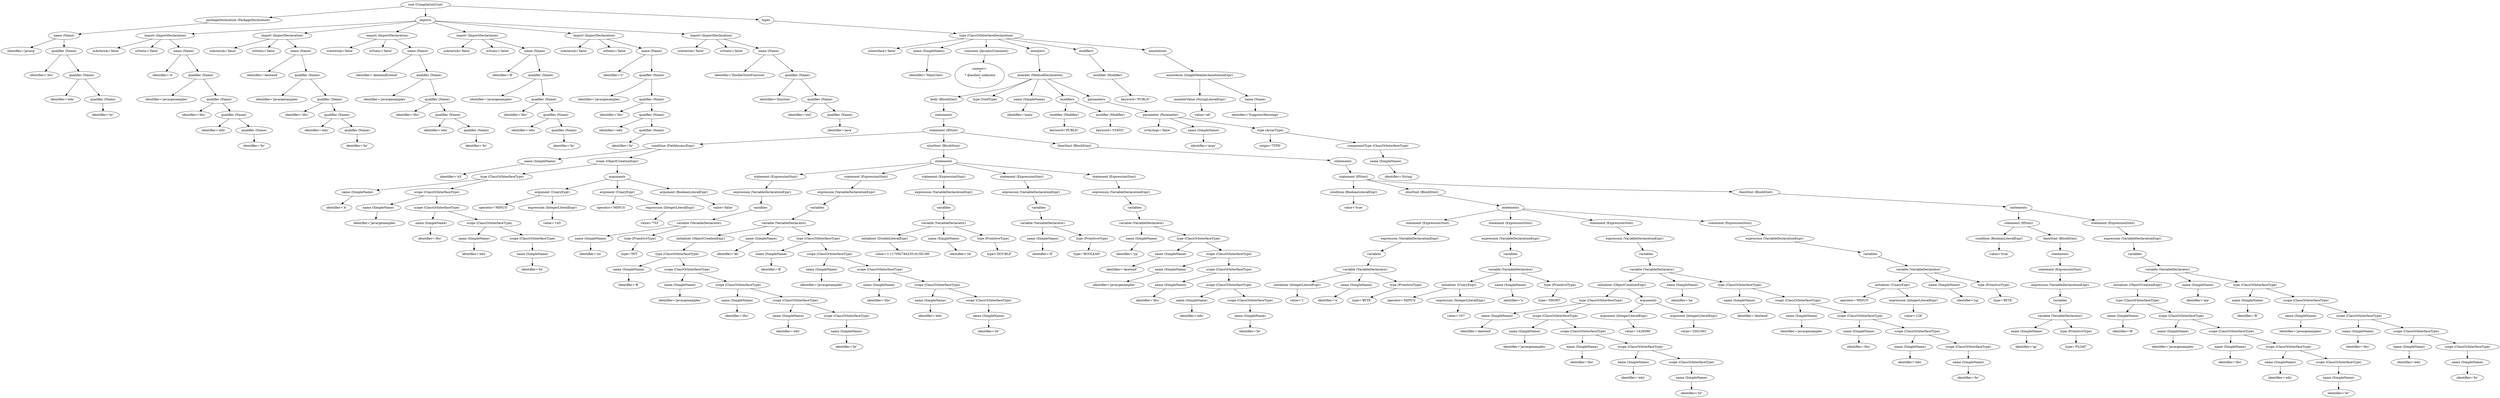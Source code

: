 digraph {
n0 [label="root (CompilationUnit)"];
n1 [label="packageDeclaration (PackageDeclaration)"];
n0 -> n1;
n2 [label="name (Name)"];
n1 -> n2;
n3 [label="identifier='javarg'"];
n2 -> n3;
n4 [label="qualifier (Name)"];
n2 -> n4;
n5 [label="identifier='ifsc'"];
n4 -> n5;
n6 [label="qualifier (Name)"];
n4 -> n6;
n7 [label="identifier='edu'"];
n6 -> n7;
n8 [label="qualifier (Name)"];
n6 -> n8;
n9 [label="identifier='br'"];
n8 -> n9;
n10 [label="imports"];
n0 -> n10;
n11 [label="import (ImportDeclaration)"];
n10 -> n11;
n12 [label="isAsterisk='false'"];
n11 -> n12;
n13 [label="isStatic='false'"];
n11 -> n13;
n14 [label="name (Name)"];
n11 -> n14;
n15 [label="identifier='A'"];
n14 -> n15;
n16 [label="qualifier (Name)"];
n14 -> n16;
n17 [label="identifier='javargexamples'"];
n16 -> n17;
n18 [label="qualifier (Name)"];
n16 -> n18;
n19 [label="identifier='ifsc'"];
n18 -> n19;
n20 [label="qualifier (Name)"];
n18 -> n20;
n21 [label="identifier='edu'"];
n20 -> n21;
n22 [label="qualifier (Name)"];
n20 -> n22;
n23 [label="identifier='br'"];
n22 -> n23;
n24 [label="import (ImportDeclaration)"];
n10 -> n24;
n25 [label="isAsterisk='false'"];
n24 -> n25;
n26 [label="isStatic='false'"];
n24 -> n26;
n27 [label="name (Name)"];
n24 -> n27;
n28 [label="identifier='Aextend'"];
n27 -> n28;
n29 [label="qualifier (Name)"];
n27 -> n29;
n30 [label="identifier='javargexamples'"];
n29 -> n30;
n31 [label="qualifier (Name)"];
n29 -> n31;
n32 [label="identifier='ifsc'"];
n31 -> n32;
n33 [label="qualifier (Name)"];
n31 -> n33;
n34 [label="identifier='edu'"];
n33 -> n34;
n35 [label="qualifier (Name)"];
n33 -> n35;
n36 [label="identifier='br'"];
n35 -> n36;
n37 [label="import (ImportDeclaration)"];
n10 -> n37;
n38 [label="isAsterisk='false'"];
n37 -> n38;
n39 [label="isStatic='false'"];
n37 -> n39;
n40 [label="name (Name)"];
n37 -> n40;
n41 [label="identifier='AextendExtend'"];
n40 -> n41;
n42 [label="qualifier (Name)"];
n40 -> n42;
n43 [label="identifier='javargexamples'"];
n42 -> n43;
n44 [label="qualifier (Name)"];
n42 -> n44;
n45 [label="identifier='ifsc'"];
n44 -> n45;
n46 [label="qualifier (Name)"];
n44 -> n46;
n47 [label="identifier='edu'"];
n46 -> n47;
n48 [label="qualifier (Name)"];
n46 -> n48;
n49 [label="identifier='br'"];
n48 -> n49;
n50 [label="import (ImportDeclaration)"];
n10 -> n50;
n51 [label="isAsterisk='false'"];
n50 -> n51;
n52 [label="isStatic='false'"];
n50 -> n52;
n53 [label="name (Name)"];
n50 -> n53;
n54 [label="identifier='B'"];
n53 -> n54;
n55 [label="qualifier (Name)"];
n53 -> n55;
n56 [label="identifier='javargexamples'"];
n55 -> n56;
n57 [label="qualifier (Name)"];
n55 -> n57;
n58 [label="identifier='ifsc'"];
n57 -> n58;
n59 [label="qualifier (Name)"];
n57 -> n59;
n60 [label="identifier='edu'"];
n59 -> n60;
n61 [label="qualifier (Name)"];
n59 -> n61;
n62 [label="identifier='br'"];
n61 -> n62;
n63 [label="import (ImportDeclaration)"];
n10 -> n63;
n64 [label="isAsterisk='false'"];
n63 -> n64;
n65 [label="isStatic='false'"];
n63 -> n65;
n66 [label="name (Name)"];
n63 -> n66;
n67 [label="identifier='C'"];
n66 -> n67;
n68 [label="qualifier (Name)"];
n66 -> n68;
n69 [label="identifier='javargexamples'"];
n68 -> n69;
n70 [label="qualifier (Name)"];
n68 -> n70;
n71 [label="identifier='ifsc'"];
n70 -> n71;
n72 [label="qualifier (Name)"];
n70 -> n72;
n73 [label="identifier='edu'"];
n72 -> n73;
n74 [label="qualifier (Name)"];
n72 -> n74;
n75 [label="identifier='br'"];
n74 -> n75;
n76 [label="import (ImportDeclaration)"];
n10 -> n76;
n77 [label="isAsterisk='false'"];
n76 -> n77;
n78 [label="isStatic='false'"];
n76 -> n78;
n79 [label="name (Name)"];
n76 -> n79;
n80 [label="identifier='DoubleToIntFunction'"];
n79 -> n80;
n81 [label="qualifier (Name)"];
n79 -> n81;
n82 [label="identifier='function'"];
n81 -> n82;
n83 [label="qualifier (Name)"];
n81 -> n83;
n84 [label="identifier='util'"];
n83 -> n84;
n85 [label="qualifier (Name)"];
n83 -> n85;
n86 [label="identifier='java'"];
n85 -> n86;
n87 [label="types"];
n0 -> n87;
n88 [label="type (ClassOrInterfaceDeclaration)"];
n87 -> n88;
n89 [label="isInterface='false'"];
n88 -> n89;
n90 [label="name (SimpleName)"];
n88 -> n90;
n91 [label="identifier='MainClass'"];
n90 -> n91;
n92 [label="comment (JavadocComment)"];
n88 -> n92;
n93 [label="content='
 *
 * @author unknown
 *
 '"];
n92 -> n93;
n94 [label="members"];
n88 -> n94;
n95 [label="member (MethodDeclaration)"];
n94 -> n95;
n96 [label="body (BlockStmt)"];
n95 -> n96;
n97 [label="statements"];
n96 -> n97;
n98 [label="statement (IfStmt)"];
n97 -> n98;
n99 [label="condition (FieldAccessExpr)"];
n98 -> n99;
n100 [label="name (SimpleName)"];
n99 -> n100;
n101 [label="identifier='a3'"];
n100 -> n101;
n102 [label="scope (ObjectCreationExpr)"];
n99 -> n102;
n103 [label="type (ClassOrInterfaceType)"];
n102 -> n103;
n104 [label="name (SimpleName)"];
n103 -> n104;
n105 [label="identifier='A'"];
n104 -> n105;
n106 [label="scope (ClassOrInterfaceType)"];
n103 -> n106;
n107 [label="name (SimpleName)"];
n106 -> n107;
n108 [label="identifier='javargexamples'"];
n107 -> n108;
n109 [label="scope (ClassOrInterfaceType)"];
n106 -> n109;
n110 [label="name (SimpleName)"];
n109 -> n110;
n111 [label="identifier='ifsc'"];
n110 -> n111;
n112 [label="scope (ClassOrInterfaceType)"];
n109 -> n112;
n113 [label="name (SimpleName)"];
n112 -> n113;
n114 [label="identifier='edu'"];
n113 -> n114;
n115 [label="scope (ClassOrInterfaceType)"];
n112 -> n115;
n116 [label="name (SimpleName)"];
n115 -> n116;
n117 [label="identifier='br'"];
n116 -> n117;
n118 [label="arguments"];
n102 -> n118;
n119 [label="argument (UnaryExpr)"];
n118 -> n119;
n120 [label="operator='MINUS'"];
n119 -> n120;
n121 [label="expression (IntegerLiteralExpr)"];
n119 -> n121;
n122 [label="value='145'"];
n121 -> n122;
n123 [label="argument (UnaryExpr)"];
n118 -> n123;
n124 [label="operator='MINUS'"];
n123 -> n124;
n125 [label="expression (IntegerLiteralExpr)"];
n123 -> n125;
n126 [label="value='753'"];
n125 -> n126;
n127 [label="argument (BooleanLiteralExpr)"];
n118 -> n127;
n128 [label="value='false'"];
n127 -> n128;
n129 [label="elseStmt (BlockStmt)"];
n98 -> n129;
n130 [label="statements"];
n129 -> n130;
n131 [label="statement (ExpressionStmt)"];
n130 -> n131;
n132 [label="expression (VariableDeclarationExpr)"];
n131 -> n132;
n133 [label="variables"];
n132 -> n133;
n134 [label="variable (VariableDeclarator)"];
n133 -> n134;
n135 [label="name (SimpleName)"];
n134 -> n135;
n136 [label="identifier='xn'"];
n135 -> n136;
n137 [label="type (PrimitiveType)"];
n134 -> n137;
n138 [label="type='INT'"];
n137 -> n138;
n139 [label="statement (ExpressionStmt)"];
n130 -> n139;
n140 [label="expression (VariableDeclarationExpr)"];
n139 -> n140;
n141 [label="variables"];
n140 -> n141;
n142 [label="variable (VariableDeclarator)"];
n141 -> n142;
n143 [label="initializer (ObjectCreationExpr)"];
n142 -> n143;
n144 [label="type (ClassOrInterfaceType)"];
n143 -> n144;
n145 [label="name (SimpleName)"];
n144 -> n145;
n146 [label="identifier='B'"];
n145 -> n146;
n147 [label="scope (ClassOrInterfaceType)"];
n144 -> n147;
n148 [label="name (SimpleName)"];
n147 -> n148;
n149 [label="identifier='javargexamples'"];
n148 -> n149;
n150 [label="scope (ClassOrInterfaceType)"];
n147 -> n150;
n151 [label="name (SimpleName)"];
n150 -> n151;
n152 [label="identifier='ifsc'"];
n151 -> n152;
n153 [label="scope (ClassOrInterfaceType)"];
n150 -> n153;
n154 [label="name (SimpleName)"];
n153 -> n154;
n155 [label="identifier='edu'"];
n154 -> n155;
n156 [label="scope (ClassOrInterfaceType)"];
n153 -> n156;
n157 [label="name (SimpleName)"];
n156 -> n157;
n158 [label="identifier='br'"];
n157 -> n158;
n159 [label="name (SimpleName)"];
n142 -> n159;
n160 [label="identifier='kh'"];
n159 -> n160;
n161 [label="type (ClassOrInterfaceType)"];
n142 -> n161;
n162 [label="name (SimpleName)"];
n161 -> n162;
n163 [label="identifier='B'"];
n162 -> n163;
n164 [label="scope (ClassOrInterfaceType)"];
n161 -> n164;
n165 [label="name (SimpleName)"];
n164 -> n165;
n166 [label="identifier='javargexamples'"];
n165 -> n166;
n167 [label="scope (ClassOrInterfaceType)"];
n164 -> n167;
n168 [label="name (SimpleName)"];
n167 -> n168;
n169 [label="identifier='ifsc'"];
n168 -> n169;
n170 [label="scope (ClassOrInterfaceType)"];
n167 -> n170;
n171 [label="name (SimpleName)"];
n170 -> n171;
n172 [label="identifier='edu'"];
n171 -> n172;
n173 [label="scope (ClassOrInterfaceType)"];
n170 -> n173;
n174 [label="name (SimpleName)"];
n173 -> n174;
n175 [label="identifier='br'"];
n174 -> n175;
n176 [label="statement (ExpressionStmt)"];
n130 -> n176;
n177 [label="expression (VariableDeclarationExpr)"];
n176 -> n177;
n178 [label="variables"];
n177 -> n178;
n179 [label="variable (VariableDeclarator)"];
n178 -> n179;
n180 [label="initializer (DoubleLiteralExpr)"];
n179 -> n180;
n181 [label="value='1.1170927842351615E188'"];
n180 -> n181;
n182 [label="name (SimpleName)"];
n179 -> n182;
n183 [label="identifier='cb'"];
n182 -> n183;
n184 [label="type (PrimitiveType)"];
n179 -> n184;
n185 [label="type='DOUBLE'"];
n184 -> n185;
n186 [label="statement (ExpressionStmt)"];
n130 -> n186;
n187 [label="expression (VariableDeclarationExpr)"];
n186 -> n187;
n188 [label="variables"];
n187 -> n188;
n189 [label="variable (VariableDeclarator)"];
n188 -> n189;
n190 [label="name (SimpleName)"];
n189 -> n190;
n191 [label="identifier='lf'"];
n190 -> n191;
n192 [label="type (PrimitiveType)"];
n189 -> n192;
n193 [label="type='BOOLEAN'"];
n192 -> n193;
n194 [label="statement (ExpressionStmt)"];
n130 -> n194;
n195 [label="expression (VariableDeclarationExpr)"];
n194 -> n195;
n196 [label="variables"];
n195 -> n196;
n197 [label="variable (VariableDeclarator)"];
n196 -> n197;
n198 [label="name (SimpleName)"];
n197 -> n198;
n199 [label="identifier='yp'"];
n198 -> n199;
n200 [label="type (ClassOrInterfaceType)"];
n197 -> n200;
n201 [label="name (SimpleName)"];
n200 -> n201;
n202 [label="identifier='Aextend'"];
n201 -> n202;
n203 [label="scope (ClassOrInterfaceType)"];
n200 -> n203;
n204 [label="name (SimpleName)"];
n203 -> n204;
n205 [label="identifier='javargexamples'"];
n204 -> n205;
n206 [label="scope (ClassOrInterfaceType)"];
n203 -> n206;
n207 [label="name (SimpleName)"];
n206 -> n207;
n208 [label="identifier='ifsc'"];
n207 -> n208;
n209 [label="scope (ClassOrInterfaceType)"];
n206 -> n209;
n210 [label="name (SimpleName)"];
n209 -> n210;
n211 [label="identifier='edu'"];
n210 -> n211;
n212 [label="scope (ClassOrInterfaceType)"];
n209 -> n212;
n213 [label="name (SimpleName)"];
n212 -> n213;
n214 [label="identifier='br'"];
n213 -> n214;
n215 [label="thenStmt (BlockStmt)"];
n98 -> n215;
n216 [label="statements"];
n215 -> n216;
n217 [label="statement (IfStmt)"];
n216 -> n217;
n218 [label="condition (BooleanLiteralExpr)"];
n217 -> n218;
n219 [label="value='true'"];
n218 -> n219;
n220 [label="elseStmt (BlockStmt)"];
n217 -> n220;
n221 [label="statements"];
n220 -> n221;
n222 [label="statement (ExpressionStmt)"];
n221 -> n222;
n223 [label="expression (VariableDeclarationExpr)"];
n222 -> n223;
n224 [label="variables"];
n223 -> n224;
n225 [label="variable (VariableDeclarator)"];
n224 -> n225;
n226 [label="initializer (IntegerLiteralExpr)"];
n225 -> n226;
n227 [label="value='1'"];
n226 -> n227;
n228 [label="name (SimpleName)"];
n225 -> n228;
n229 [label="identifier='a'"];
n228 -> n229;
n230 [label="type (PrimitiveType)"];
n225 -> n230;
n231 [label="type='BYTE'"];
n230 -> n231;
n232 [label="statement (ExpressionStmt)"];
n221 -> n232;
n233 [label="expression (VariableDeclarationExpr)"];
n232 -> n233;
n234 [label="variables"];
n233 -> n234;
n235 [label="variable (VariableDeclarator)"];
n234 -> n235;
n236 [label="initializer (UnaryExpr)"];
n235 -> n236;
n237 [label="operator='MINUS'"];
n236 -> n237;
n238 [label="expression (IntegerLiteralExpr)"];
n236 -> n238;
n239 [label="value='107'"];
n238 -> n239;
n240 [label="name (SimpleName)"];
n235 -> n240;
n241 [label="identifier='u'"];
n240 -> n241;
n242 [label="type (PrimitiveType)"];
n235 -> n242;
n243 [label="type='SHORT'"];
n242 -> n243;
n244 [label="statement (ExpressionStmt)"];
n221 -> n244;
n245 [label="expression (VariableDeclarationExpr)"];
n244 -> n245;
n246 [label="variables"];
n245 -> n246;
n247 [label="variable (VariableDeclarator)"];
n246 -> n247;
n248 [label="initializer (ObjectCreationExpr)"];
n247 -> n248;
n249 [label="type (ClassOrInterfaceType)"];
n248 -> n249;
n250 [label="name (SimpleName)"];
n249 -> n250;
n251 [label="identifier='Aextend'"];
n250 -> n251;
n252 [label="scope (ClassOrInterfaceType)"];
n249 -> n252;
n253 [label="name (SimpleName)"];
n252 -> n253;
n254 [label="identifier='javargexamples'"];
n253 -> n254;
n255 [label="scope (ClassOrInterfaceType)"];
n252 -> n255;
n256 [label="name (SimpleName)"];
n255 -> n256;
n257 [label="identifier='ifsc'"];
n256 -> n257;
n258 [label="scope (ClassOrInterfaceType)"];
n255 -> n258;
n259 [label="name (SimpleName)"];
n258 -> n259;
n260 [label="identifier='edu'"];
n259 -> n260;
n261 [label="scope (ClassOrInterfaceType)"];
n258 -> n261;
n262 [label="name (SimpleName)"];
n261 -> n262;
n263 [label="identifier='br'"];
n262 -> n263;
n264 [label="arguments"];
n248 -> n264;
n265 [label="argument (IntegerLiteralExpr)"];
n264 -> n265;
n266 [label="value='1428588'"];
n265 -> n266;
n267 [label="argument (IntegerLiteralExpr)"];
n264 -> n267;
n268 [label="value='2591583'"];
n267 -> n268;
n269 [label="name (SimpleName)"];
n247 -> n269;
n270 [label="identifier='na'"];
n269 -> n270;
n271 [label="type (ClassOrInterfaceType)"];
n247 -> n271;
n272 [label="name (SimpleName)"];
n271 -> n272;
n273 [label="identifier='Aextend'"];
n272 -> n273;
n274 [label="scope (ClassOrInterfaceType)"];
n271 -> n274;
n275 [label="name (SimpleName)"];
n274 -> n275;
n276 [label="identifier='javargexamples'"];
n275 -> n276;
n277 [label="scope (ClassOrInterfaceType)"];
n274 -> n277;
n278 [label="name (SimpleName)"];
n277 -> n278;
n279 [label="identifier='ifsc'"];
n278 -> n279;
n280 [label="scope (ClassOrInterfaceType)"];
n277 -> n280;
n281 [label="name (SimpleName)"];
n280 -> n281;
n282 [label="identifier='edu'"];
n281 -> n282;
n283 [label="scope (ClassOrInterfaceType)"];
n280 -> n283;
n284 [label="name (SimpleName)"];
n283 -> n284;
n285 [label="identifier='br'"];
n284 -> n285;
n286 [label="statement (ExpressionStmt)"];
n221 -> n286;
n287 [label="expression (VariableDeclarationExpr)"];
n286 -> n287;
n288 [label="variables"];
n287 -> n288;
n289 [label="variable (VariableDeclarator)"];
n288 -> n289;
n290 [label="initializer (UnaryExpr)"];
n289 -> n290;
n291 [label="operator='MINUS'"];
n290 -> n291;
n292 [label="expression (IntegerLiteralExpr)"];
n290 -> n292;
n293 [label="value='128'"];
n292 -> n293;
n294 [label="name (SimpleName)"];
n289 -> n294;
n295 [label="identifier='yg'"];
n294 -> n295;
n296 [label="type (PrimitiveType)"];
n289 -> n296;
n297 [label="type='BYTE'"];
n296 -> n297;
n298 [label="thenStmt (BlockStmt)"];
n217 -> n298;
n299 [label="statements"];
n298 -> n299;
n300 [label="statement (IfStmt)"];
n299 -> n300;
n301 [label="condition (BooleanLiteralExpr)"];
n300 -> n301;
n302 [label="value='true'"];
n301 -> n302;
n303 [label="thenStmt (BlockStmt)"];
n300 -> n303;
n304 [label="statements"];
n303 -> n304;
n305 [label="statement (ExpressionStmt)"];
n304 -> n305;
n306 [label="expression (VariableDeclarationExpr)"];
n305 -> n306;
n307 [label="variables"];
n306 -> n307;
n308 [label="variable (VariableDeclarator)"];
n307 -> n308;
n309 [label="name (SimpleName)"];
n308 -> n309;
n310 [label="identifier='qy'"];
n309 -> n310;
n311 [label="type (PrimitiveType)"];
n308 -> n311;
n312 [label="type='FLOAT'"];
n311 -> n312;
n313 [label="statement (ExpressionStmt)"];
n299 -> n313;
n314 [label="expression (VariableDeclarationExpr)"];
n313 -> n314;
n315 [label="variables"];
n314 -> n315;
n316 [label="variable (VariableDeclarator)"];
n315 -> n316;
n317 [label="initializer (ObjectCreationExpr)"];
n316 -> n317;
n318 [label="type (ClassOrInterfaceType)"];
n317 -> n318;
n319 [label="name (SimpleName)"];
n318 -> n319;
n320 [label="identifier='B'"];
n319 -> n320;
n321 [label="scope (ClassOrInterfaceType)"];
n318 -> n321;
n322 [label="name (SimpleName)"];
n321 -> n322;
n323 [label="identifier='javargexamples'"];
n322 -> n323;
n324 [label="scope (ClassOrInterfaceType)"];
n321 -> n324;
n325 [label="name (SimpleName)"];
n324 -> n325;
n326 [label="identifier='ifsc'"];
n325 -> n326;
n327 [label="scope (ClassOrInterfaceType)"];
n324 -> n327;
n328 [label="name (SimpleName)"];
n327 -> n328;
n329 [label="identifier='edu'"];
n328 -> n329;
n330 [label="scope (ClassOrInterfaceType)"];
n327 -> n330;
n331 [label="name (SimpleName)"];
n330 -> n331;
n332 [label="identifier='br'"];
n331 -> n332;
n333 [label="name (SimpleName)"];
n316 -> n333;
n334 [label="identifier='am'"];
n333 -> n334;
n335 [label="type (ClassOrInterfaceType)"];
n316 -> n335;
n336 [label="name (SimpleName)"];
n335 -> n336;
n337 [label="identifier='B'"];
n336 -> n337;
n338 [label="scope (ClassOrInterfaceType)"];
n335 -> n338;
n339 [label="name (SimpleName)"];
n338 -> n339;
n340 [label="identifier='javargexamples'"];
n339 -> n340;
n341 [label="scope (ClassOrInterfaceType)"];
n338 -> n341;
n342 [label="name (SimpleName)"];
n341 -> n342;
n343 [label="identifier='ifsc'"];
n342 -> n343;
n344 [label="scope (ClassOrInterfaceType)"];
n341 -> n344;
n345 [label="name (SimpleName)"];
n344 -> n345;
n346 [label="identifier='edu'"];
n345 -> n346;
n347 [label="scope (ClassOrInterfaceType)"];
n344 -> n347;
n348 [label="name (SimpleName)"];
n347 -> n348;
n349 [label="identifier='br'"];
n348 -> n349;
n350 [label="type (VoidType)"];
n95 -> n350;
n351 [label="name (SimpleName)"];
n95 -> n351;
n352 [label="identifier='main'"];
n351 -> n352;
n353 [label="modifiers"];
n95 -> n353;
n354 [label="modifier (Modifier)"];
n353 -> n354;
n355 [label="keyword='PUBLIC'"];
n354 -> n355;
n356 [label="modifier (Modifier)"];
n353 -> n356;
n357 [label="keyword='STATIC'"];
n356 -> n357;
n358 [label="parameters"];
n95 -> n358;
n359 [label="parameter (Parameter)"];
n358 -> n359;
n360 [label="isVarArgs='false'"];
n359 -> n360;
n361 [label="name (SimpleName)"];
n359 -> n361;
n362 [label="identifier='args'"];
n361 -> n362;
n363 [label="type (ArrayType)"];
n359 -> n363;
n364 [label="origin='TYPE'"];
n363 -> n364;
n365 [label="componentType (ClassOrInterfaceType)"];
n363 -> n365;
n366 [label="name (SimpleName)"];
n365 -> n366;
n367 [label="identifier='String'"];
n366 -> n367;
n368 [label="modifiers"];
n88 -> n368;
n369 [label="modifier (Modifier)"];
n368 -> n369;
n370 [label="keyword='PUBLIC'"];
n369 -> n370;
n371 [label="annotations"];
n88 -> n371;
n372 [label="annotation (SingleMemberAnnotationExpr)"];
n371 -> n372;
n373 [label="memberValue (StringLiteralExpr)"];
n372 -> n373;
n374 [label="value='all'"];
n373 -> n374;
n375 [label="name (Name)"];
n372 -> n375;
n376 [label="identifier='SuppressWarnings'"];
n375 -> n376;
}